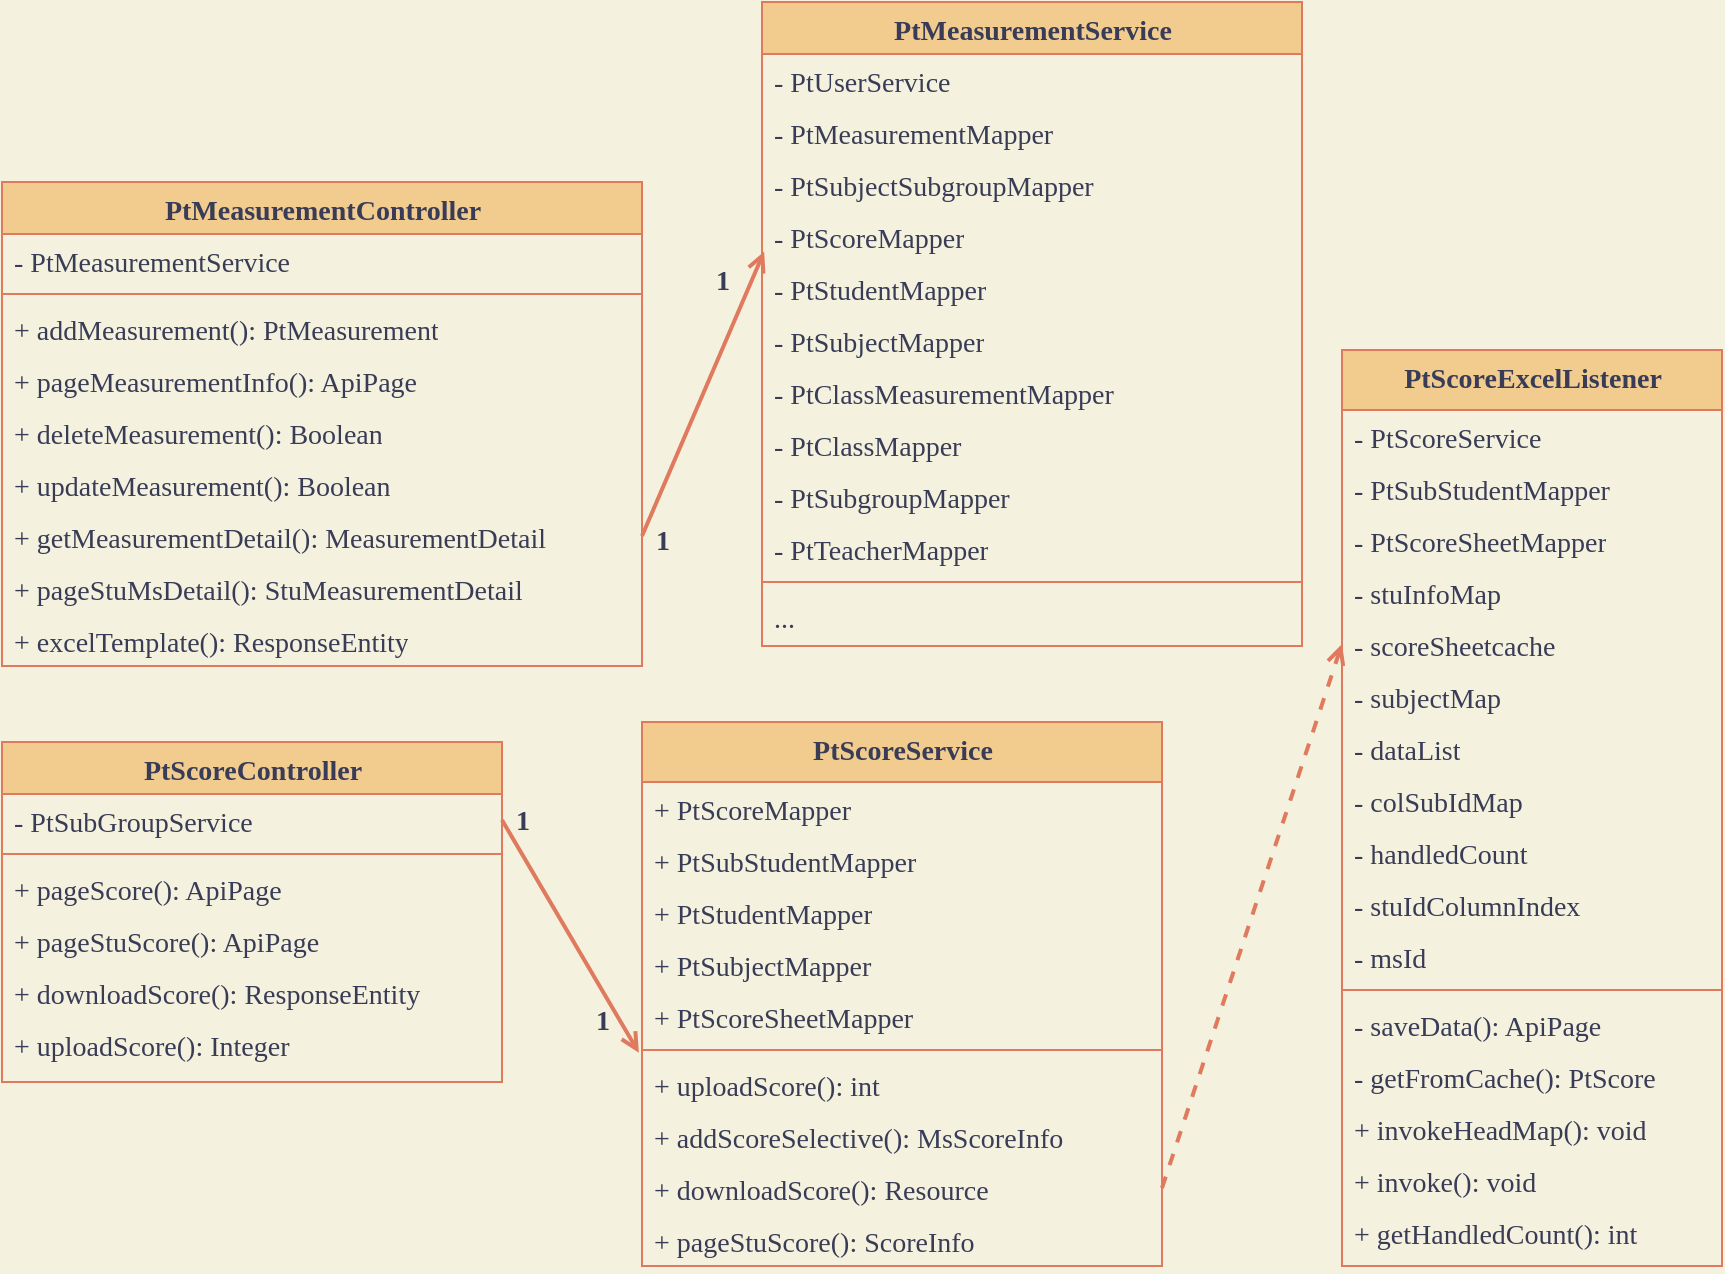 <mxfile version="15.4.0" type="device"><diagram id="zRLYrMjAfksfwKNxU7k1" name="第 1 页"><mxGraphModel dx="1038" dy="1776" grid="1" gridSize="10" guides="1" tooltips="1" connect="1" arrows="1" fold="1" page="1" pageScale="1" pageWidth="827" pageHeight="1169" background="#F4F1DE" math="0" shadow="0"><root><mxCell id="0"/><mxCell id="1" parent="0"/><mxCell id="T40JIsIrmno6xxokhDL_-1" value="PtScoreController" style="swimlane;html=1;fontStyle=1;align=center;verticalAlign=top;childLayout=stackLayout;horizontal=1;startSize=26;horizontalStack=0;resizeParent=1;resizeLast=0;collapsible=1;marginBottom=0;swimlaneFillColor=none;rounded=0;shadow=0;comic=0;labelBackgroundColor=none;strokeWidth=1;fillColor=#F2CC8F;fontFamily=宋体;fontSize=14;strokeColor=#E07A5F;fontColor=#393C56;" vertex="1" parent="1"><mxGeometry x="150" y="-220" width="250" height="170" as="geometry"/></mxCell><mxCell id="T40JIsIrmno6xxokhDL_-2" value="- PtSubGroupService" style="text;html=1;strokeColor=none;fillColor=none;align=left;verticalAlign=top;spacingLeft=4;spacingRight=4;whiteSpace=wrap;overflow=hidden;rotatable=0;points=[[0,0.5],[1,0.5]];portConstraint=eastwest;fontSize=14;fontColor=#393C56;fontFamily=宋体;" vertex="1" parent="T40JIsIrmno6xxokhDL_-1"><mxGeometry y="26" width="250" height="26" as="geometry"/></mxCell><mxCell id="T40JIsIrmno6xxokhDL_-3" value="" style="line;html=1;strokeWidth=1;fillColor=none;align=left;verticalAlign=middle;spacingTop=-1;spacingLeft=3;spacingRight=3;rotatable=0;labelPosition=right;points=[];portConstraint=eastwest;fontSize=14;strokeColor=#E07A5F;fontColor=#393C56;fontFamily=宋体;labelBackgroundColor=#F4F1DE;" vertex="1" parent="T40JIsIrmno6xxokhDL_-1"><mxGeometry y="52" width="250" height="8" as="geometry"/></mxCell><mxCell id="T40JIsIrmno6xxokhDL_-4" value="+ pageScore(): ApiPage" style="text;html=1;strokeColor=none;fillColor=none;align=left;verticalAlign=top;spacingLeft=4;spacingRight=4;whiteSpace=wrap;overflow=hidden;rotatable=0;points=[[0,0.5],[1,0.5]];portConstraint=eastwest;fontSize=14;fontColor=#393C56;fontFamily=宋体;" vertex="1" parent="T40JIsIrmno6xxokhDL_-1"><mxGeometry y="60" width="250" height="26" as="geometry"/></mxCell><mxCell id="T40JIsIrmno6xxokhDL_-5" value="+ pageStuScore(): ApiPage" style="text;html=1;strokeColor=none;fillColor=none;align=left;verticalAlign=top;spacingLeft=4;spacingRight=4;whiteSpace=wrap;overflow=hidden;rotatable=0;points=[[0,0.5],[1,0.5]];portConstraint=eastwest;fontSize=14;fontColor=#393C56;fontFamily=宋体;" vertex="1" parent="T40JIsIrmno6xxokhDL_-1"><mxGeometry y="86" width="250" height="26" as="geometry"/></mxCell><mxCell id="T40JIsIrmno6xxokhDL_-6" value="+ downloadScore(): ResponseEntity" style="text;html=1;strokeColor=none;fillColor=none;align=left;verticalAlign=top;spacingLeft=4;spacingRight=4;whiteSpace=wrap;overflow=hidden;rotatable=0;points=[[0,0.5],[1,0.5]];portConstraint=eastwest;fontSize=14;fontColor=#393C56;fontFamily=宋体;" vertex="1" parent="T40JIsIrmno6xxokhDL_-1"><mxGeometry y="112" width="250" height="26" as="geometry"/></mxCell><mxCell id="T40JIsIrmno6xxokhDL_-7" value="+ uploadScore(): Integer" style="text;html=1;strokeColor=none;fillColor=none;align=left;verticalAlign=top;spacingLeft=4;spacingRight=4;whiteSpace=wrap;overflow=hidden;rotatable=0;points=[[0,0.5],[1,0.5]];portConstraint=eastwest;fontSize=14;fontColor=#393C56;fontFamily=宋体;" vertex="1" parent="T40JIsIrmno6xxokhDL_-1"><mxGeometry y="138" width="250" height="26" as="geometry"/></mxCell><mxCell id="T40JIsIrmno6xxokhDL_-50" value="PtMeasurementController" style="swimlane;html=1;fontStyle=1;align=center;verticalAlign=top;childLayout=stackLayout;horizontal=1;startSize=26;horizontalStack=0;resizeParent=1;resizeLast=0;collapsible=1;marginBottom=0;swimlaneFillColor=none;rounded=0;shadow=0;comic=0;labelBackgroundColor=none;strokeWidth=1;fillColor=#F2CC8F;fontFamily=宋体;fontSize=14;strokeColor=#E07A5F;fontColor=#393C56;" vertex="1" parent="1"><mxGeometry x="150" y="-500" width="320" height="242" as="geometry"/></mxCell><mxCell id="T40JIsIrmno6xxokhDL_-51" value="- PtMeasurementService" style="text;html=1;strokeColor=none;fillColor=none;align=left;verticalAlign=top;spacingLeft=4;spacingRight=4;whiteSpace=wrap;overflow=hidden;rotatable=0;points=[[0,0.5],[1,0.5]];portConstraint=eastwest;fontSize=14;fontColor=#393C56;fontFamily=宋体;" vertex="1" parent="T40JIsIrmno6xxokhDL_-50"><mxGeometry y="26" width="320" height="26" as="geometry"/></mxCell><mxCell id="T40JIsIrmno6xxokhDL_-52" value="" style="line;html=1;strokeWidth=1;fillColor=none;align=left;verticalAlign=middle;spacingTop=-1;spacingLeft=3;spacingRight=3;rotatable=0;labelPosition=right;points=[];portConstraint=eastwest;fontSize=14;strokeColor=#E07A5F;fontColor=#393C56;fontFamily=宋体;labelBackgroundColor=#F4F1DE;" vertex="1" parent="T40JIsIrmno6xxokhDL_-50"><mxGeometry y="52" width="320" height="8" as="geometry"/></mxCell><mxCell id="T40JIsIrmno6xxokhDL_-53" value="+ addMeasurement():&amp;nbsp;PtMeasurement" style="text;html=1;strokeColor=none;fillColor=none;align=left;verticalAlign=top;spacingLeft=4;spacingRight=4;whiteSpace=wrap;overflow=hidden;rotatable=0;points=[[0,0.5],[1,0.5]];portConstraint=eastwest;fontSize=14;fontColor=#393C56;fontFamily=宋体;" vertex="1" parent="T40JIsIrmno6xxokhDL_-50"><mxGeometry y="60" width="320" height="26" as="geometry"/></mxCell><mxCell id="T40JIsIrmno6xxokhDL_-54" value="+ pageMeasurementInfo(): ApiPage&amp;nbsp;" style="text;html=1;strokeColor=none;fillColor=none;align=left;verticalAlign=top;spacingLeft=4;spacingRight=4;whiteSpace=wrap;overflow=hidden;rotatable=0;points=[[0,0.5],[1,0.5]];portConstraint=eastwest;fontSize=14;fontColor=#393C56;fontFamily=宋体;" vertex="1" parent="T40JIsIrmno6xxokhDL_-50"><mxGeometry y="86" width="320" height="26" as="geometry"/></mxCell><mxCell id="T40JIsIrmno6xxokhDL_-55" value="+ deleteMeasurement(): Boolean" style="text;html=1;strokeColor=none;fillColor=none;align=left;verticalAlign=top;spacingLeft=4;spacingRight=4;whiteSpace=wrap;overflow=hidden;rotatable=0;points=[[0,0.5],[1,0.5]];portConstraint=eastwest;fontSize=14;fontColor=#393C56;fontFamily=宋体;" vertex="1" parent="T40JIsIrmno6xxokhDL_-50"><mxGeometry y="112" width="320" height="26" as="geometry"/></mxCell><mxCell id="T40JIsIrmno6xxokhDL_-56" value="+ updateMeasurement(): Boolean" style="text;html=1;strokeColor=none;fillColor=none;align=left;verticalAlign=top;spacingLeft=4;spacingRight=4;whiteSpace=wrap;overflow=hidden;rotatable=0;points=[[0,0.5],[1,0.5]];portConstraint=eastwest;fontSize=14;fontColor=#393C56;fontFamily=宋体;" vertex="1" parent="T40JIsIrmno6xxokhDL_-50"><mxGeometry y="138" width="320" height="26" as="geometry"/></mxCell><mxCell id="T40JIsIrmno6xxokhDL_-57" value="+ getMeasurementDetail(): MeasurementDetail" style="text;html=1;strokeColor=none;fillColor=none;align=left;verticalAlign=top;spacingLeft=4;spacingRight=4;whiteSpace=wrap;overflow=hidden;rotatable=0;points=[[0,0.5],[1,0.5]];portConstraint=eastwest;fontSize=14;fontColor=#393C56;fontFamily=宋体;" vertex="1" parent="T40JIsIrmno6xxokhDL_-50"><mxGeometry y="164" width="320" height="26" as="geometry"/></mxCell><mxCell id="T40JIsIrmno6xxokhDL_-86" value="+ pageStuMsDetail(): StuMeasurementDetail" style="text;html=1;strokeColor=none;fillColor=none;align=left;verticalAlign=top;spacingLeft=4;spacingRight=4;whiteSpace=wrap;overflow=hidden;rotatable=0;points=[[0,0.5],[1,0.5]];portConstraint=eastwest;fontSize=14;fontColor=#393C56;fontFamily=宋体;" vertex="1" parent="T40JIsIrmno6xxokhDL_-50"><mxGeometry y="190" width="320" height="26" as="geometry"/></mxCell><mxCell id="T40JIsIrmno6xxokhDL_-87" value="+ excelTemplate(): ResponseEntity" style="text;html=1;strokeColor=none;fillColor=none;align=left;verticalAlign=top;spacingLeft=4;spacingRight=4;whiteSpace=wrap;overflow=hidden;rotatable=0;points=[[0,0.5],[1,0.5]];portConstraint=eastwest;fontSize=14;fontColor=#393C56;fontFamily=宋体;" vertex="1" parent="T40JIsIrmno6xxokhDL_-50"><mxGeometry y="216" width="320" height="26" as="geometry"/></mxCell><mxCell id="T40JIsIrmno6xxokhDL_-44" value="" style="rounded=0;orthogonalLoop=1;jettySize=auto;html=1;fontSize=14;entryX=0.004;entryY=0.8;entryDx=0;entryDy=0;entryPerimeter=0;endArrow=open;endFill=0;strokeColor=#E07A5F;fontColor=#393C56;fontFamily=宋体;strokeWidth=2;exitX=1;exitY=0.5;exitDx=0;exitDy=0;labelBackgroundColor=#F4F1DE;" edge="1" parent="1" source="T40JIsIrmno6xxokhDL_-57" target="T40JIsIrmno6xxokhDL_-14"><mxGeometry x="150" y="-590" as="geometry"><mxPoint x="600" y="-435" as="sourcePoint"/></mxGeometry></mxCell><mxCell id="T40JIsIrmno6xxokhDL_-47" value="" style="rounded=0;orthogonalLoop=1;jettySize=auto;html=1;fontSize=14;endArrow=open;endFill=0;exitX=1;exitY=0.5;exitDx=0;exitDy=0;strokeColor=#E07A5F;fontColor=#393C56;fontFamily=宋体;strokeWidth=2;labelBackgroundColor=#F4F1DE;entryX=-0.006;entryY=-0.1;entryDx=0;entryDy=0;entryPerimeter=0;" edge="1" parent="1" source="T40JIsIrmno6xxokhDL_-2" target="T40JIsIrmno6xxokhDL_-101"><mxGeometry x="150" y="-590" as="geometry"><mxPoint x="706.1" y="-365.608" as="sourcePoint"/><mxPoint x="590" y="-660" as="targetPoint"/></mxGeometry></mxCell><mxCell id="T40JIsIrmno6xxokhDL_-10" value="PtMeasurementService" style="swimlane;html=1;fontStyle=1;align=center;verticalAlign=top;childLayout=stackLayout;horizontal=1;startSize=26;horizontalStack=0;resizeParent=1;resizeLast=0;collapsible=1;marginBottom=0;swimlaneFillColor=none;rounded=0;shadow=0;comic=0;labelBackgroundColor=none;strokeWidth=1;fillColor=#F2CC8F;fontFamily=宋体;fontSize=14;strokeColor=#E07A5F;fontColor=#393C56;" vertex="1" parent="1"><mxGeometry x="530" y="-590" width="270" height="322" as="geometry"/></mxCell><mxCell id="T40JIsIrmno6xxokhDL_-11" value="- PtUserService" style="text;html=1;strokeColor=none;fillColor=none;align=left;verticalAlign=top;spacingLeft=4;spacingRight=4;whiteSpace=wrap;overflow=hidden;rotatable=0;points=[[0,0.5],[1,0.5]];portConstraint=eastwest;fontSize=14;fontColor=#393C56;fontFamily=宋体;" vertex="1" parent="T40JIsIrmno6xxokhDL_-10"><mxGeometry y="26" width="270" height="26" as="geometry"/></mxCell><mxCell id="T40JIsIrmno6xxokhDL_-12" value="- PtMeasurementMapper" style="text;html=1;strokeColor=none;fillColor=none;align=left;verticalAlign=top;spacingLeft=4;spacingRight=4;whiteSpace=wrap;overflow=hidden;rotatable=0;points=[[0,0.5],[1,0.5]];portConstraint=eastwest;fontSize=14;fontColor=#393C56;fontFamily=宋体;" vertex="1" parent="T40JIsIrmno6xxokhDL_-10"><mxGeometry y="52" width="270" height="26" as="geometry"/></mxCell><mxCell id="T40JIsIrmno6xxokhDL_-13" value="- PtSubjectSubgroupMapper" style="text;html=1;strokeColor=none;fillColor=none;align=left;verticalAlign=top;spacingLeft=4;spacingRight=4;whiteSpace=wrap;overflow=hidden;rotatable=0;points=[[0,0.5],[1,0.5]];portConstraint=eastwest;fontSize=14;fontColor=#393C56;fontFamily=宋体;" vertex="1" parent="T40JIsIrmno6xxokhDL_-10"><mxGeometry y="78" width="270" height="26" as="geometry"/></mxCell><mxCell id="T40JIsIrmno6xxokhDL_-14" value="- PtScoreMapper" style="text;html=1;strokeColor=none;fillColor=none;align=left;verticalAlign=top;spacingLeft=4;spacingRight=4;whiteSpace=wrap;overflow=hidden;rotatable=0;points=[[0,0.5],[1,0.5]];portConstraint=eastwest;fontSize=14;fontColor=#393C56;fontFamily=宋体;" vertex="1" parent="T40JIsIrmno6xxokhDL_-10"><mxGeometry y="104" width="270" height="26" as="geometry"/></mxCell><mxCell id="T40JIsIrmno6xxokhDL_-18" value="- PtStudentMapper" style="text;html=1;strokeColor=none;fillColor=none;align=left;verticalAlign=top;spacingLeft=4;spacingRight=4;whiteSpace=wrap;overflow=hidden;rotatable=0;points=[[0,0.5],[1,0.5]];portConstraint=eastwest;fontSize=14;fontColor=#393C56;fontFamily=宋体;" vertex="1" parent="T40JIsIrmno6xxokhDL_-10"><mxGeometry y="130" width="270" height="26" as="geometry"/></mxCell><mxCell id="T40JIsIrmno6xxokhDL_-19" value="- PtSubjectMapper" style="text;html=1;strokeColor=none;fillColor=none;align=left;verticalAlign=top;spacingLeft=4;spacingRight=4;whiteSpace=wrap;overflow=hidden;rotatable=0;points=[[0,0.5],[1,0.5]];portConstraint=eastwest;fontSize=14;fontColor=#393C56;fontFamily=宋体;" vertex="1" parent="T40JIsIrmno6xxokhDL_-10"><mxGeometry y="156" width="270" height="26" as="geometry"/></mxCell><mxCell id="T40JIsIrmno6xxokhDL_-17" value="- PtClassMeasurementMapper" style="text;html=1;strokeColor=none;fillColor=none;align=left;verticalAlign=top;spacingLeft=4;spacingRight=4;whiteSpace=wrap;overflow=hidden;rotatable=0;points=[[0,0.5],[1,0.5]];portConstraint=eastwest;fontSize=14;fontColor=#393C56;fontFamily=宋体;" vertex="1" parent="T40JIsIrmno6xxokhDL_-10"><mxGeometry y="182" width="270" height="26" as="geometry"/></mxCell><mxCell id="T40JIsIrmno6xxokhDL_-21" value="- PtClassMapper" style="text;html=1;strokeColor=none;fillColor=none;align=left;verticalAlign=top;spacingLeft=4;spacingRight=4;whiteSpace=wrap;overflow=hidden;rotatable=0;points=[[0,0.5],[1,0.5]];portConstraint=eastwest;fontSize=14;fontColor=#393C56;fontFamily=宋体;" vertex="1" parent="T40JIsIrmno6xxokhDL_-10"><mxGeometry y="208" width="270" height="26" as="geometry"/></mxCell><mxCell id="T40JIsIrmno6xxokhDL_-92" value="- PtSubgroupMapper" style="text;html=1;strokeColor=none;fillColor=none;align=left;verticalAlign=top;spacingLeft=4;spacingRight=4;whiteSpace=wrap;overflow=hidden;rotatable=0;points=[[0,0.5],[1,0.5]];portConstraint=eastwest;fontSize=14;fontColor=#393C56;fontFamily=宋体;" vertex="1" parent="T40JIsIrmno6xxokhDL_-10"><mxGeometry y="234" width="270" height="26" as="geometry"/></mxCell><mxCell id="T40JIsIrmno6xxokhDL_-20" value="- PtTeacherMapper" style="text;html=1;strokeColor=none;fillColor=none;align=left;verticalAlign=top;spacingLeft=4;spacingRight=4;whiteSpace=wrap;overflow=hidden;rotatable=0;points=[[0,0.5],[1,0.5]];portConstraint=eastwest;fontSize=14;fontColor=#393C56;fontFamily=宋体;" vertex="1" parent="T40JIsIrmno6xxokhDL_-10"><mxGeometry y="260" width="270" height="26" as="geometry"/></mxCell><mxCell id="T40JIsIrmno6xxokhDL_-15" value="" style="line;html=1;strokeWidth=1;fillColor=none;align=left;verticalAlign=middle;spacingTop=-1;spacingLeft=3;spacingRight=3;rotatable=0;labelPosition=right;points=[];portConstraint=eastwest;fontSize=14;strokeColor=#E07A5F;fontColor=#393C56;fontFamily=宋体;labelBackgroundColor=#F4F1DE;" vertex="1" parent="T40JIsIrmno6xxokhDL_-10"><mxGeometry y="286" width="270" height="8" as="geometry"/></mxCell><mxCell id="T40JIsIrmno6xxokhDL_-106" value="..." style="text;html=1;strokeColor=none;fillColor=none;align=left;verticalAlign=top;spacingLeft=4;spacingRight=4;whiteSpace=wrap;overflow=hidden;rotatable=0;points=[[0,0.5],[1,0.5]];portConstraint=eastwest;fontSize=14;fontColor=#393C56;fontFamily=宋体;" vertex="1" parent="T40JIsIrmno6xxokhDL_-10"><mxGeometry y="294" width="270" height="26" as="geometry"/></mxCell><mxCell id="T40JIsIrmno6xxokhDL_-23" value="PtScoreService" style="swimlane;html=1;fontStyle=1;align=center;verticalAlign=top;childLayout=stackLayout;horizontal=1;startSize=30;horizontalStack=0;resizeParent=1;resizeLast=0;collapsible=1;marginBottom=0;swimlaneFillColor=none;rounded=0;shadow=0;comic=0;labelBackgroundColor=none;strokeWidth=1;fillColor=#F2CC8F;fontFamily=宋体;fontSize=14;strokeColor=#E07A5F;fontColor=#393C56;" vertex="1" parent="1"><mxGeometry x="470" y="-230" width="260" height="272" as="geometry"/></mxCell><mxCell id="T40JIsIrmno6xxokhDL_-24" value="+ PtScoreMapper" style="text;html=1;strokeColor=none;fillColor=none;align=left;verticalAlign=top;spacingLeft=4;spacingRight=4;whiteSpace=wrap;overflow=hidden;rotatable=0;points=[[0,0.5],[1,0.5]];portConstraint=eastwest;fontSize=14;fontColor=#393C56;fontFamily=宋体;" vertex="1" parent="T40JIsIrmno6xxokhDL_-23"><mxGeometry y="30" width="260" height="26" as="geometry"/></mxCell><mxCell id="T40JIsIrmno6xxokhDL_-25" value="+ PtSubStudentMapper" style="text;html=1;strokeColor=none;fillColor=none;align=left;verticalAlign=top;spacingLeft=4;spacingRight=4;whiteSpace=wrap;overflow=hidden;rotatable=0;points=[[0,0.5],[1,0.5]];portConstraint=eastwest;fontSize=14;fontColor=#393C56;fontFamily=宋体;" vertex="1" parent="T40JIsIrmno6xxokhDL_-23"><mxGeometry y="56" width="260" height="26" as="geometry"/></mxCell><mxCell id="T40JIsIrmno6xxokhDL_-26" value="+ PtStudentMapper" style="text;html=1;strokeColor=none;fillColor=none;align=left;verticalAlign=top;spacingLeft=4;spacingRight=4;whiteSpace=wrap;overflow=hidden;rotatable=0;points=[[0,0.5],[1,0.5]];portConstraint=eastwest;fontSize=14;fontColor=#393C56;fontFamily=宋体;" vertex="1" parent="T40JIsIrmno6xxokhDL_-23"><mxGeometry y="82" width="260" height="26" as="geometry"/></mxCell><mxCell id="T40JIsIrmno6xxokhDL_-27" value="+ PtSubjectMapper" style="text;html=1;strokeColor=none;fillColor=none;align=left;verticalAlign=top;spacingLeft=4;spacingRight=4;whiteSpace=wrap;overflow=hidden;rotatable=0;points=[[0,0.5],[1,0.5]];portConstraint=eastwest;fontSize=14;fontColor=#393C56;fontFamily=宋体;" vertex="1" parent="T40JIsIrmno6xxokhDL_-23"><mxGeometry y="108" width="260" height="26" as="geometry"/></mxCell><mxCell id="T40JIsIrmno6xxokhDL_-28" value="+ PtScoreSheetMapper" style="text;html=1;strokeColor=none;fillColor=none;align=left;verticalAlign=top;spacingLeft=4;spacingRight=4;whiteSpace=wrap;overflow=hidden;rotatable=0;points=[[0,0.5],[1,0.5]];portConstraint=eastwest;fontSize=14;fontColor=#393C56;fontFamily=宋体;" vertex="1" parent="T40JIsIrmno6xxokhDL_-23"><mxGeometry y="134" width="260" height="26" as="geometry"/></mxCell><mxCell id="T40JIsIrmno6xxokhDL_-100" value="" style="line;html=1;strokeWidth=1;fillColor=none;align=left;verticalAlign=middle;spacingTop=-1;spacingLeft=3;spacingRight=3;rotatable=0;labelPosition=right;points=[];portConstraint=eastwest;fontSize=14;strokeColor=#E07A5F;fontColor=#393C56;fontFamily=宋体;labelBackgroundColor=#F4F1DE;" vertex="1" parent="T40JIsIrmno6xxokhDL_-23"><mxGeometry y="160" width="260" height="8" as="geometry"/></mxCell><mxCell id="T40JIsIrmno6xxokhDL_-101" value="+ uploadScore(): int" style="text;html=1;strokeColor=none;fillColor=none;align=left;verticalAlign=top;spacingLeft=4;spacingRight=4;whiteSpace=wrap;overflow=hidden;rotatable=0;points=[[0,0.5],[1,0.5]];portConstraint=eastwest;fontSize=14;fontColor=#393C56;fontFamily=宋体;" vertex="1" parent="T40JIsIrmno6xxokhDL_-23"><mxGeometry y="168" width="260" height="26" as="geometry"/></mxCell><mxCell id="T40JIsIrmno6xxokhDL_-102" value="+ addScoreSelective(): MsScoreInfo" style="text;html=1;strokeColor=none;fillColor=none;align=left;verticalAlign=top;spacingLeft=4;spacingRight=4;whiteSpace=wrap;overflow=hidden;rotatable=0;points=[[0,0.5],[1,0.5]];portConstraint=eastwest;fontSize=14;fontColor=#393C56;fontFamily=宋体;" vertex="1" parent="T40JIsIrmno6xxokhDL_-23"><mxGeometry y="194" width="260" height="26" as="geometry"/></mxCell><mxCell id="T40JIsIrmno6xxokhDL_-103" value="+ downloadScore(): Resource" style="text;html=1;strokeColor=none;fillColor=none;align=left;verticalAlign=top;spacingLeft=4;spacingRight=4;whiteSpace=wrap;overflow=hidden;rotatable=0;points=[[0,0.5],[1,0.5]];portConstraint=eastwest;fontSize=14;fontColor=#393C56;fontFamily=宋体;" vertex="1" parent="T40JIsIrmno6xxokhDL_-23"><mxGeometry y="220" width="260" height="26" as="geometry"/></mxCell><mxCell id="T40JIsIrmno6xxokhDL_-104" value="+ pageStuScore(): ScoreInfo" style="text;html=1;strokeColor=none;fillColor=none;align=left;verticalAlign=top;spacingLeft=4;spacingRight=4;whiteSpace=wrap;overflow=hidden;rotatable=0;points=[[0,0.5],[1,0.5]];portConstraint=eastwest;fontSize=14;fontColor=#393C56;fontFamily=宋体;" vertex="1" parent="T40JIsIrmno6xxokhDL_-23"><mxGeometry y="246" width="260" height="26" as="geometry"/></mxCell><mxCell id="T40JIsIrmno6xxokhDL_-29" value="PtScoreExcelListener" style="swimlane;html=1;fontStyle=1;align=center;verticalAlign=top;childLayout=stackLayout;horizontal=1;startSize=30;horizontalStack=0;resizeParent=1;resizeLast=0;collapsible=1;marginBottom=0;swimlaneFillColor=none;rounded=0;shadow=0;comic=0;labelBackgroundColor=none;strokeWidth=1;fillColor=#F2CC8F;fontFamily=宋体;fontSize=14;strokeColor=#E07A5F;fontColor=#393C56;" vertex="1" parent="1"><mxGeometry x="820" y="-416" width="190" height="458" as="geometry"/></mxCell><mxCell id="T40JIsIrmno6xxokhDL_-30" value="- PtScoreService" style="text;html=1;strokeColor=none;fillColor=none;align=left;verticalAlign=top;spacingLeft=4;spacingRight=4;whiteSpace=wrap;overflow=hidden;rotatable=0;points=[[0,0.5],[1,0.5]];portConstraint=eastwest;fontSize=14;fontColor=#393C56;fontFamily=宋体;" vertex="1" parent="T40JIsIrmno6xxokhDL_-29"><mxGeometry y="30" width="190" height="26" as="geometry"/></mxCell><mxCell id="T40JIsIrmno6xxokhDL_-31" value="- PtSubStudentMapper" style="text;html=1;strokeColor=none;fillColor=none;align=left;verticalAlign=top;spacingLeft=4;spacingRight=4;whiteSpace=wrap;overflow=hidden;rotatable=0;points=[[0,0.5],[1,0.5]];portConstraint=eastwest;fontSize=14;fontColor=#393C56;fontFamily=宋体;" vertex="1" parent="T40JIsIrmno6xxokhDL_-29"><mxGeometry y="56" width="190" height="26" as="geometry"/></mxCell><mxCell id="T40JIsIrmno6xxokhDL_-32" value="- PtScoreSheetMapper" style="text;html=1;strokeColor=none;fillColor=none;align=left;verticalAlign=top;spacingLeft=4;spacingRight=4;whiteSpace=wrap;overflow=hidden;rotatable=0;points=[[0,0.5],[1,0.5]];portConstraint=eastwest;fontSize=14;fontColor=#393C56;fontFamily=宋体;" vertex="1" parent="T40JIsIrmno6xxokhDL_-29"><mxGeometry y="82" width="190" height="26" as="geometry"/></mxCell><mxCell id="T40JIsIrmno6xxokhDL_-96" value="- stuInfoMap" style="text;html=1;strokeColor=none;fillColor=none;align=left;verticalAlign=top;spacingLeft=4;spacingRight=4;whiteSpace=wrap;overflow=hidden;rotatable=0;points=[[0,0.5],[1,0.5]];portConstraint=eastwest;fontSize=14;fontColor=#393C56;fontFamily=宋体;" vertex="1" parent="T40JIsIrmno6xxokhDL_-29"><mxGeometry y="108" width="190" height="26" as="geometry"/></mxCell><mxCell id="T40JIsIrmno6xxokhDL_-95" value="- scoreSheetcache" style="text;html=1;strokeColor=none;fillColor=none;align=left;verticalAlign=top;spacingLeft=4;spacingRight=4;whiteSpace=wrap;overflow=hidden;rotatable=0;points=[[0,0.5],[1,0.5]];portConstraint=eastwest;fontSize=14;fontColor=#393C56;fontFamily=宋体;" vertex="1" parent="T40JIsIrmno6xxokhDL_-29"><mxGeometry y="134" width="190" height="26" as="geometry"/></mxCell><mxCell id="T40JIsIrmno6xxokhDL_-33" value="- subjectMap" style="text;html=1;strokeColor=none;fillColor=none;align=left;verticalAlign=top;spacingLeft=4;spacingRight=4;whiteSpace=wrap;overflow=hidden;rotatable=0;points=[[0,0.5],[1,0.5]];portConstraint=eastwest;fontSize=14;fontColor=#393C56;fontFamily=宋体;" vertex="1" parent="T40JIsIrmno6xxokhDL_-29"><mxGeometry y="160" width="190" height="26" as="geometry"/></mxCell><mxCell id="T40JIsIrmno6xxokhDL_-97" value="- dataList" style="text;html=1;strokeColor=none;fillColor=none;align=left;verticalAlign=top;spacingLeft=4;spacingRight=4;whiteSpace=wrap;overflow=hidden;rotatable=0;points=[[0,0.5],[1,0.5]];portConstraint=eastwest;fontSize=14;fontColor=#393C56;fontFamily=宋体;" vertex="1" parent="T40JIsIrmno6xxokhDL_-29"><mxGeometry y="186" width="190" height="26" as="geometry"/></mxCell><mxCell id="T40JIsIrmno6xxokhDL_-34" value="- colSubIdMap" style="text;html=1;strokeColor=none;fillColor=none;align=left;verticalAlign=top;spacingLeft=4;spacingRight=4;whiteSpace=wrap;overflow=hidden;rotatable=0;points=[[0,0.5],[1,0.5]];portConstraint=eastwest;fontSize=14;fontColor=#393C56;fontFamily=宋体;" vertex="1" parent="T40JIsIrmno6xxokhDL_-29"><mxGeometry y="212" width="190" height="26" as="geometry"/></mxCell><mxCell id="T40JIsIrmno6xxokhDL_-98" value="- handledCount" style="text;html=1;strokeColor=none;fillColor=none;align=left;verticalAlign=top;spacingLeft=4;spacingRight=4;whiteSpace=wrap;overflow=hidden;rotatable=0;points=[[0,0.5],[1,0.5]];portConstraint=eastwest;fontSize=14;fontColor=#393C56;fontFamily=宋体;" vertex="1" parent="T40JIsIrmno6xxokhDL_-29"><mxGeometry y="238" width="190" height="26" as="geometry"/></mxCell><mxCell id="T40JIsIrmno6xxokhDL_-99" value="- stuIdColumnIndex" style="text;html=1;strokeColor=none;fillColor=none;align=left;verticalAlign=top;spacingLeft=4;spacingRight=4;whiteSpace=wrap;overflow=hidden;rotatable=0;points=[[0,0.5],[1,0.5]];portConstraint=eastwest;fontSize=14;fontColor=#393C56;fontFamily=宋体;" vertex="1" parent="T40JIsIrmno6xxokhDL_-29"><mxGeometry y="264" width="190" height="26" as="geometry"/></mxCell><mxCell id="T40JIsIrmno6xxokhDL_-94" value="- msId" style="text;html=1;strokeColor=none;fillColor=none;align=left;verticalAlign=top;spacingLeft=4;spacingRight=4;whiteSpace=wrap;overflow=hidden;rotatable=0;points=[[0,0.5],[1,0.5]];portConstraint=eastwest;fontSize=14;fontColor=#393C56;fontFamily=宋体;" vertex="1" parent="T40JIsIrmno6xxokhDL_-29"><mxGeometry y="290" width="190" height="26" as="geometry"/></mxCell><mxCell id="T40JIsIrmno6xxokhDL_-35" value="" style="line;html=1;strokeWidth=1;fillColor=none;align=left;verticalAlign=middle;spacingTop=-1;spacingLeft=3;spacingRight=3;rotatable=0;labelPosition=right;points=[];portConstraint=eastwest;fontSize=14;strokeColor=#E07A5F;fontColor=#393C56;fontFamily=宋体;labelBackgroundColor=#F4F1DE;" vertex="1" parent="T40JIsIrmno6xxokhDL_-29"><mxGeometry y="316" width="190" height="8" as="geometry"/></mxCell><mxCell id="T40JIsIrmno6xxokhDL_-38" value="- saveData(): ApiPage" style="text;html=1;strokeColor=none;fillColor=none;align=left;verticalAlign=top;spacingLeft=4;spacingRight=4;whiteSpace=wrap;overflow=hidden;rotatable=0;points=[[0,0.5],[1,0.5]];portConstraint=eastwest;fontSize=14;fontColor=#393C56;fontFamily=宋体;" vertex="1" parent="T40JIsIrmno6xxokhDL_-29"><mxGeometry y="324" width="190" height="26" as="geometry"/></mxCell><mxCell id="T40JIsIrmno6xxokhDL_-42" value="- getFromCache(): PtScore" style="text;html=1;strokeColor=none;fillColor=none;align=left;verticalAlign=top;spacingLeft=4;spacingRight=4;whiteSpace=wrap;overflow=hidden;rotatable=0;points=[[0,0.5],[1,0.5]];portConstraint=eastwest;fontSize=14;fontColor=#393C56;fontFamily=宋体;" vertex="1" parent="T40JIsIrmno6xxokhDL_-29"><mxGeometry y="350" width="190" height="26" as="geometry"/></mxCell><mxCell id="T40JIsIrmno6xxokhDL_-36" value="+ invokeHeadMap(): void" style="text;html=1;strokeColor=none;fillColor=none;align=left;verticalAlign=top;spacingLeft=4;spacingRight=4;whiteSpace=wrap;overflow=hidden;rotatable=0;points=[[0,0.5],[1,0.5]];portConstraint=eastwest;fontSize=14;fontColor=#393C56;fontFamily=宋体;" vertex="1" parent="T40JIsIrmno6xxokhDL_-29"><mxGeometry y="376" width="190" height="26" as="geometry"/></mxCell><mxCell id="T40JIsIrmno6xxokhDL_-37" value="+ invoke(): void" style="text;html=1;strokeColor=none;fillColor=none;align=left;verticalAlign=top;spacingLeft=4;spacingRight=4;whiteSpace=wrap;overflow=hidden;rotatable=0;points=[[0,0.5],[1,0.5]];portConstraint=eastwest;fontSize=14;fontColor=#393C56;fontFamily=宋体;" vertex="1" parent="T40JIsIrmno6xxokhDL_-29"><mxGeometry y="402" width="190" height="26" as="geometry"/></mxCell><mxCell id="T40JIsIrmno6xxokhDL_-39" value="+ getHandledCount(): int" style="text;html=1;strokeColor=none;fillColor=none;align=left;verticalAlign=top;spacingLeft=4;spacingRight=4;whiteSpace=wrap;overflow=hidden;rotatable=0;points=[[0,0.5],[1,0.5]];portConstraint=eastwest;fontSize=14;fontColor=#393C56;fontFamily=宋体;" vertex="1" parent="T40JIsIrmno6xxokhDL_-29"><mxGeometry y="428" width="190" height="26" as="geometry"/></mxCell><mxCell id="T40JIsIrmno6xxokhDL_-107" value="" style="rounded=1;sketch=0;orthogonalLoop=1;jettySize=auto;html=1;fontColor=#393C56;strokeColor=#E07A5F;fillColor=#F2CC8F;entryX=0;entryY=0.5;entryDx=0;entryDy=0;exitX=1;exitY=0.5;exitDx=0;exitDy=0;strokeWidth=2;dashed=1;endArrow=open;endFill=0;fontSize=14;" edge="1" parent="1" source="T40JIsIrmno6xxokhDL_-103" target="T40JIsIrmno6xxokhDL_-95"><mxGeometry x="400" y="-590" as="geometry"/></mxCell><mxCell id="T40JIsIrmno6xxokhDL_-45" value="1" style="text;html=1;align=center;verticalAlign=middle;resizable=0;points=[];autosize=1;strokeColor=none;fillColor=none;fontSize=14;fontColor=#393C56;fontFamily=宋体;fontStyle=1" vertex="1" parent="1"><mxGeometry x="470" y="-330" width="20" height="20" as="geometry"/></mxCell><mxCell id="T40JIsIrmno6xxokhDL_-46" value="1" style="text;html=1;align=center;verticalAlign=middle;resizable=0;points=[];autosize=1;strokeColor=none;fillColor=none;fontSize=14;fontColor=#393C56;fontFamily=宋体;fontStyle=1" vertex="1" parent="1"><mxGeometry x="500" y="-460" width="20" height="20" as="geometry"/></mxCell><mxCell id="T40JIsIrmno6xxokhDL_-80" value="1" style="text;html=1;align=center;verticalAlign=middle;resizable=0;points=[];autosize=1;strokeColor=none;fillColor=none;fontSize=14;fontColor=#393C56;fontFamily=宋体;fontStyle=1" vertex="1" parent="1"><mxGeometry x="400" y="-190" width="20" height="20" as="geometry"/></mxCell><mxCell id="T40JIsIrmno6xxokhDL_-81" value="1" style="text;html=1;align=center;verticalAlign=middle;resizable=0;points=[];autosize=1;strokeColor=none;fillColor=none;fontSize=14;fontColor=#393C56;fontFamily=宋体;fontStyle=1" vertex="1" parent="1"><mxGeometry x="440" y="-90" width="20" height="20" as="geometry"/></mxCell></root></mxGraphModel></diagram></mxfile>